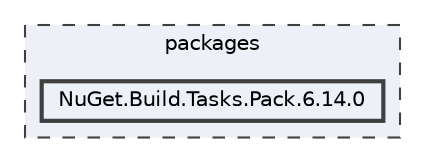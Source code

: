 digraph "packages/NuGet.Build.Tasks.Pack.6.14.0"
{
 // LATEX_PDF_SIZE
  bgcolor="transparent";
  edge [fontname=Helvetica,fontsize=10,labelfontname=Helvetica,labelfontsize=10];
  node [fontname=Helvetica,fontsize=10,shape=box,height=0.2,width=0.4];
  compound=true
  subgraph clusterdir_93501a11e921083efbd154e0cdff5f10 {
    graph [ bgcolor="#edf0f7", pencolor="grey25", label="packages", fontname=Helvetica,fontsize=10 style="filled,dashed", URL="dir_93501a11e921083efbd154e0cdff5f10.html",tooltip=""]
  dir_50b7b4f7d71bf832a19381214b2c1bfd [label="NuGet.Build.Tasks.Pack.6.14.0", fillcolor="#edf0f7", color="grey25", style="filled,bold", URL="dir_50b7b4f7d71bf832a19381214b2c1bfd.html",tooltip=""];
  }
}
